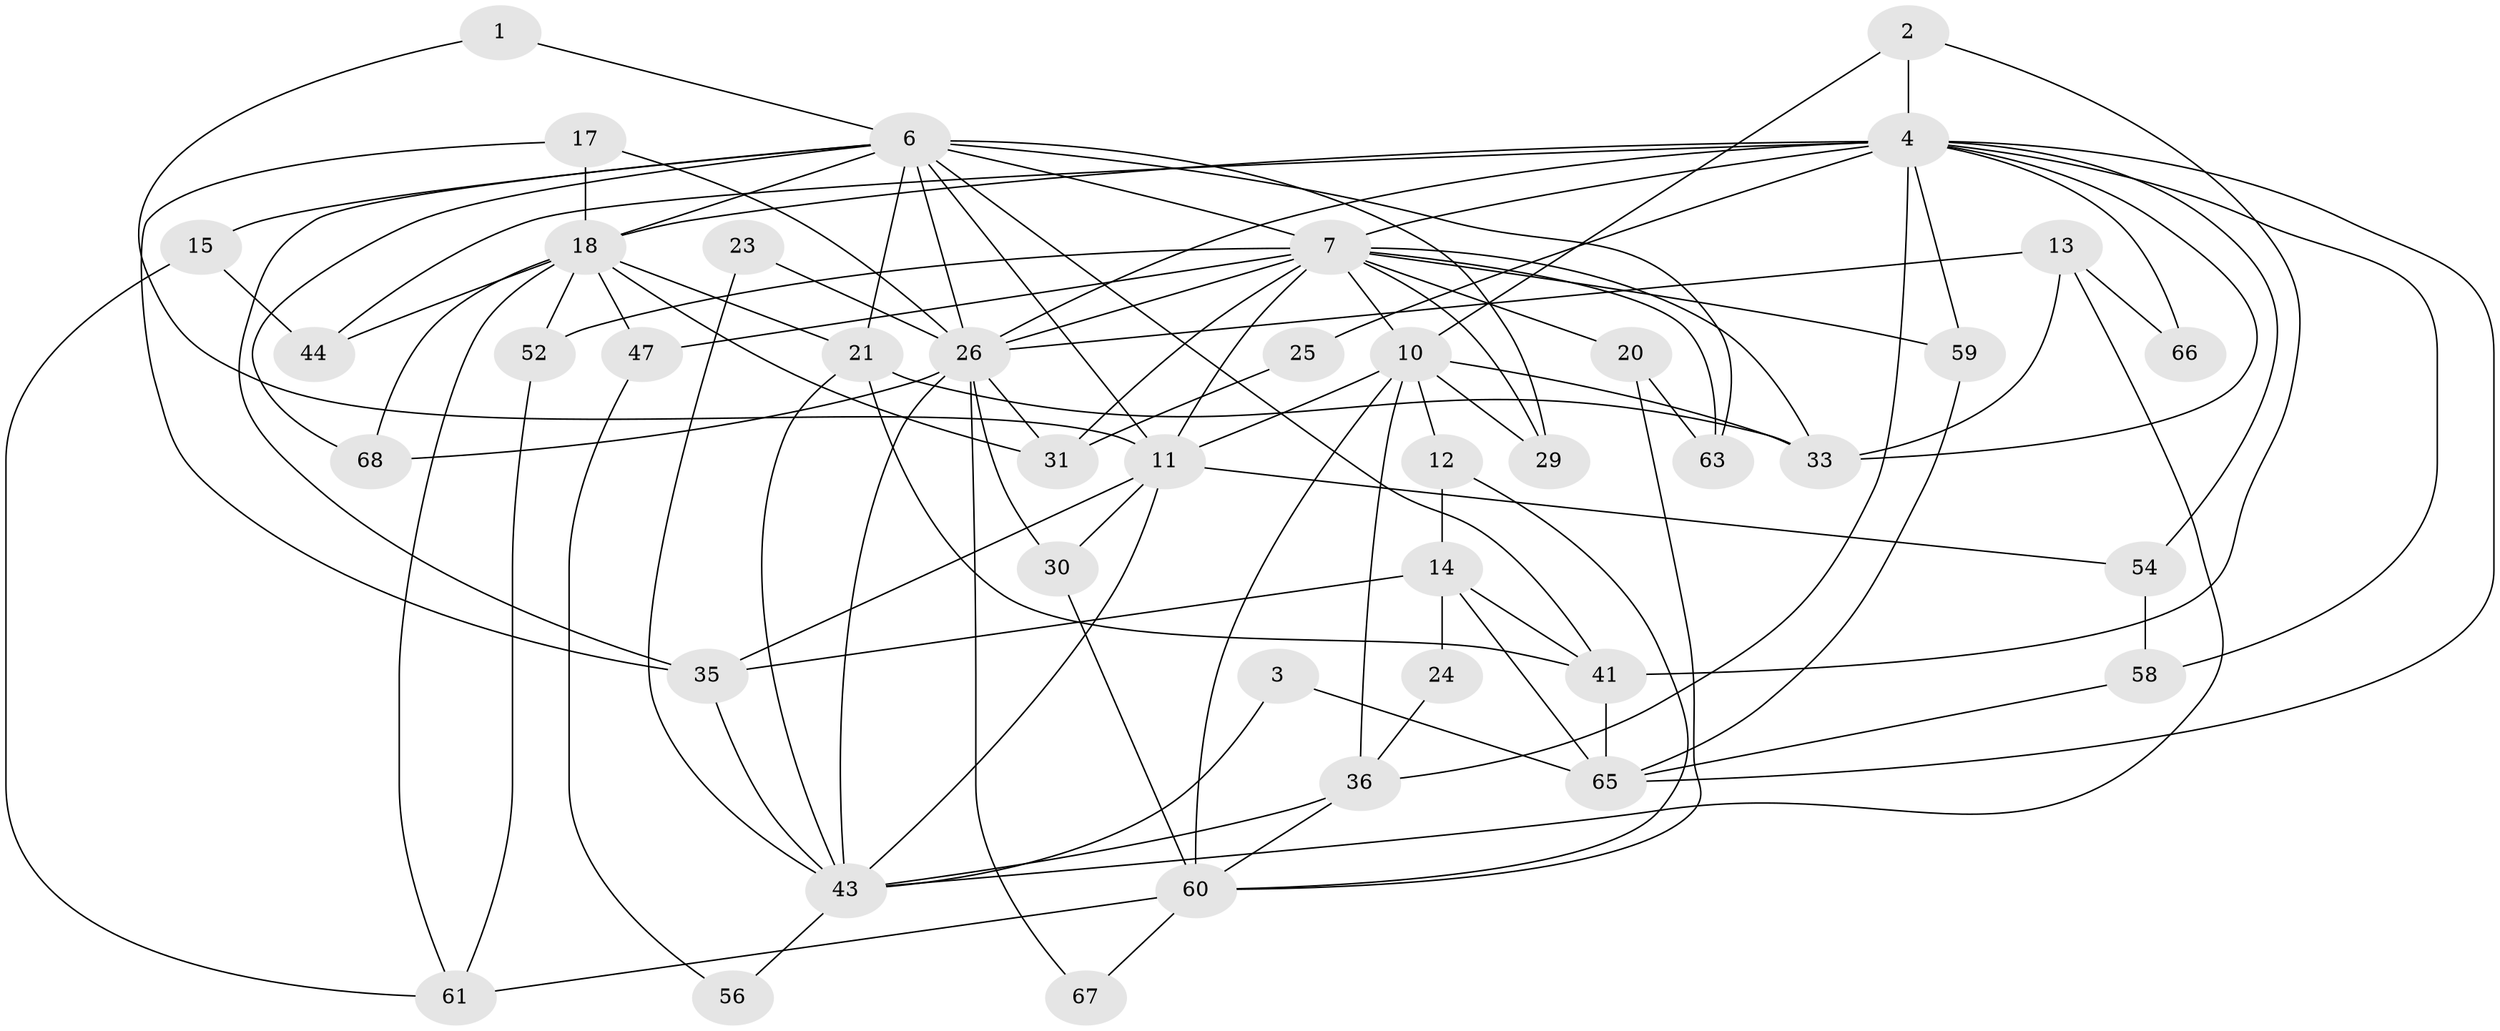 // original degree distribution, {2: 0.14285714285714285, 3: 0.3142857142857143, 4: 0.22857142857142856, 5: 0.15714285714285714, 6: 0.08571428571428572, 7: 0.04285714285714286, 9: 0.02857142857142857}
// Generated by graph-tools (version 1.1) at 2025/18/03/04/25 18:18:45]
// undirected, 42 vertices, 100 edges
graph export_dot {
graph [start="1"]
  node [color=gray90,style=filled];
  1;
  2;
  3;
  4 [super="+8+62+5"];
  6 [super="+57+45"];
  7 [super="+32+37+9+28"];
  10 [super="+38+69"];
  11 [super="+16+19"];
  12;
  13;
  14 [super="+42"];
  15;
  17;
  18 [super="+27+22"];
  20;
  21 [super="+49"];
  23;
  24;
  25;
  26 [super="+46+34+70"];
  29;
  30 [super="+39"];
  31 [super="+64"];
  33 [super="+55"];
  35;
  36 [super="+51"];
  41;
  43;
  44;
  47;
  52;
  54;
  56;
  58;
  59;
  60;
  61;
  63;
  65;
  66;
  67;
  68;
  1 -- 11;
  1 -- 6;
  2 -- 41;
  2 -- 4;
  2 -- 10;
  3 -- 43;
  3 -- 65;
  4 -- 65;
  4 -- 33;
  4 -- 7 [weight=2];
  4 -- 44;
  4 -- 25;
  4 -- 26 [weight=2];
  4 -- 66;
  4 -- 18;
  4 -- 54;
  4 -- 58;
  4 -- 59;
  4 -- 36;
  6 -- 21;
  6 -- 63;
  6 -- 15;
  6 -- 11;
  6 -- 35;
  6 -- 68;
  6 -- 7;
  6 -- 41;
  6 -- 29;
  6 -- 26;
  6 -- 18;
  7 -- 47;
  7 -- 33;
  7 -- 26 [weight=3];
  7 -- 59;
  7 -- 52;
  7 -- 11;
  7 -- 10;
  7 -- 63;
  7 -- 20 [weight=2];
  7 -- 29;
  7 -- 31 [weight=2];
  10 -- 33;
  10 -- 11;
  10 -- 12;
  10 -- 36;
  10 -- 60;
  10 -- 29;
  11 -- 35;
  11 -- 43;
  11 -- 30;
  11 -- 54;
  12 -- 60;
  12 -- 14;
  13 -- 43;
  13 -- 26;
  13 -- 66;
  13 -- 33;
  14 -- 24;
  14 -- 65;
  14 -- 41;
  14 -- 35;
  15 -- 61;
  15 -- 44;
  17 -- 35;
  17 -- 26;
  17 -- 18;
  18 -- 52 [weight=2];
  18 -- 47;
  18 -- 21;
  18 -- 68;
  18 -- 44;
  18 -- 61;
  18 -- 31;
  20 -- 60;
  20 -- 63;
  21 -- 43;
  21 -- 33;
  21 -- 41;
  23 -- 43;
  23 -- 26;
  24 -- 36;
  25 -- 31 [weight=2];
  26 -- 30 [weight=2];
  26 -- 67;
  26 -- 43;
  26 -- 68;
  26 -- 31;
  30 -- 60;
  35 -- 43;
  36 -- 43;
  36 -- 60;
  41 -- 65;
  43 -- 56;
  47 -- 56;
  52 -- 61;
  54 -- 58;
  58 -- 65;
  59 -- 65;
  60 -- 61;
  60 -- 67;
}
